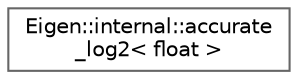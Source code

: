 digraph "Graphical Class Hierarchy"
{
 // LATEX_PDF_SIZE
  bgcolor="transparent";
  edge [fontname=Helvetica,fontsize=10,labelfontname=Helvetica,labelfontsize=10];
  node [fontname=Helvetica,fontsize=10,shape=box,height=0.2,width=0.4];
  rankdir="LR";
  Node0 [id="Node000000",label="Eigen::internal::accurate\l_log2\< float \>",height=0.2,width=0.4,color="grey40", fillcolor="white", style="filled",URL="$structEigen_1_1internal_1_1accurate__log2_3_01float_01_4.html",tooltip=" "];
}
